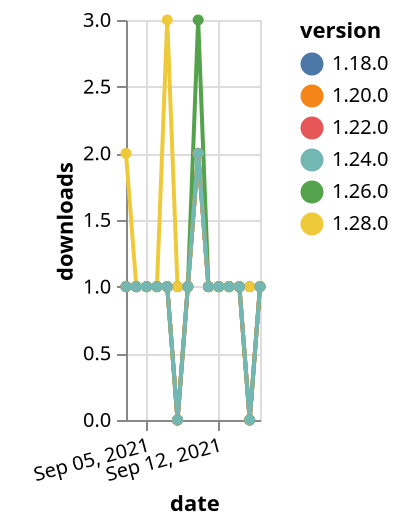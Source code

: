 {"$schema": "https://vega.github.io/schema/vega-lite/v5.json", "description": "A simple bar chart with embedded data.", "data": {"values": [{"date": "2021-09-03", "total": 276, "delta": 1, "version": "1.18.0"}, {"date": "2021-09-04", "total": 277, "delta": 1, "version": "1.18.0"}, {"date": "2021-09-05", "total": 278, "delta": 1, "version": "1.18.0"}, {"date": "2021-09-06", "total": 279, "delta": 1, "version": "1.18.0"}, {"date": "2021-09-07", "total": 280, "delta": 1, "version": "1.18.0"}, {"date": "2021-09-08", "total": 281, "delta": 1, "version": "1.18.0"}, {"date": "2021-09-09", "total": 282, "delta": 1, "version": "1.18.0"}, {"date": "2021-09-10", "total": 284, "delta": 2, "version": "1.18.0"}, {"date": "2021-09-11", "total": 285, "delta": 1, "version": "1.18.0"}, {"date": "2021-09-12", "total": 286, "delta": 1, "version": "1.18.0"}, {"date": "2021-09-13", "total": 287, "delta": 1, "version": "1.18.0"}, {"date": "2021-09-14", "total": 288, "delta": 1, "version": "1.18.0"}, {"date": "2021-09-15", "total": 289, "delta": 1, "version": "1.18.0"}, {"date": "2021-09-16", "total": 290, "delta": 1, "version": "1.18.0"}, {"date": "2021-09-03", "total": 270, "delta": 1, "version": "1.22.0"}, {"date": "2021-09-04", "total": 271, "delta": 1, "version": "1.22.0"}, {"date": "2021-09-05", "total": 272, "delta": 1, "version": "1.22.0"}, {"date": "2021-09-06", "total": 273, "delta": 1, "version": "1.22.0"}, {"date": "2021-09-07", "total": 274, "delta": 1, "version": "1.22.0"}, {"date": "2021-09-08", "total": 274, "delta": 0, "version": "1.22.0"}, {"date": "2021-09-09", "total": 275, "delta": 1, "version": "1.22.0"}, {"date": "2021-09-10", "total": 277, "delta": 2, "version": "1.22.0"}, {"date": "2021-09-11", "total": 278, "delta": 1, "version": "1.22.0"}, {"date": "2021-09-12", "total": 279, "delta": 1, "version": "1.22.0"}, {"date": "2021-09-13", "total": 280, "delta": 1, "version": "1.22.0"}, {"date": "2021-09-14", "total": 281, "delta": 1, "version": "1.22.0"}, {"date": "2021-09-15", "total": 281, "delta": 0, "version": "1.22.0"}, {"date": "2021-09-16", "total": 282, "delta": 1, "version": "1.22.0"}, {"date": "2021-09-03", "total": 136, "delta": 2, "version": "1.28.0"}, {"date": "2021-09-04", "total": 137, "delta": 1, "version": "1.28.0"}, {"date": "2021-09-05", "total": 138, "delta": 1, "version": "1.28.0"}, {"date": "2021-09-06", "total": 139, "delta": 1, "version": "1.28.0"}, {"date": "2021-09-07", "total": 142, "delta": 3, "version": "1.28.0"}, {"date": "2021-09-08", "total": 143, "delta": 1, "version": "1.28.0"}, {"date": "2021-09-09", "total": 144, "delta": 1, "version": "1.28.0"}, {"date": "2021-09-10", "total": 146, "delta": 2, "version": "1.28.0"}, {"date": "2021-09-11", "total": 147, "delta": 1, "version": "1.28.0"}, {"date": "2021-09-12", "total": 148, "delta": 1, "version": "1.28.0"}, {"date": "2021-09-13", "total": 149, "delta": 1, "version": "1.28.0"}, {"date": "2021-09-14", "total": 150, "delta": 1, "version": "1.28.0"}, {"date": "2021-09-15", "total": 151, "delta": 1, "version": "1.28.0"}, {"date": "2021-09-16", "total": 152, "delta": 1, "version": "1.28.0"}, {"date": "2021-09-03", "total": 245, "delta": 1, "version": "1.26.0"}, {"date": "2021-09-04", "total": 246, "delta": 1, "version": "1.26.0"}, {"date": "2021-09-05", "total": 247, "delta": 1, "version": "1.26.0"}, {"date": "2021-09-06", "total": 248, "delta": 1, "version": "1.26.0"}, {"date": "2021-09-07", "total": 249, "delta": 1, "version": "1.26.0"}, {"date": "2021-09-08", "total": 249, "delta": 0, "version": "1.26.0"}, {"date": "2021-09-09", "total": 250, "delta": 1, "version": "1.26.0"}, {"date": "2021-09-10", "total": 253, "delta": 3, "version": "1.26.0"}, {"date": "2021-09-11", "total": 254, "delta": 1, "version": "1.26.0"}, {"date": "2021-09-12", "total": 255, "delta": 1, "version": "1.26.0"}, {"date": "2021-09-13", "total": 256, "delta": 1, "version": "1.26.0"}, {"date": "2021-09-14", "total": 257, "delta": 1, "version": "1.26.0"}, {"date": "2021-09-15", "total": 257, "delta": 0, "version": "1.26.0"}, {"date": "2021-09-16", "total": 258, "delta": 1, "version": "1.26.0"}, {"date": "2021-09-03", "total": 203, "delta": 1, "version": "1.20.0"}, {"date": "2021-09-04", "total": 204, "delta": 1, "version": "1.20.0"}, {"date": "2021-09-05", "total": 205, "delta": 1, "version": "1.20.0"}, {"date": "2021-09-06", "total": 206, "delta": 1, "version": "1.20.0"}, {"date": "2021-09-07", "total": 207, "delta": 1, "version": "1.20.0"}, {"date": "2021-09-08", "total": 207, "delta": 0, "version": "1.20.0"}, {"date": "2021-09-09", "total": 208, "delta": 1, "version": "1.20.0"}, {"date": "2021-09-10", "total": 210, "delta": 2, "version": "1.20.0"}, {"date": "2021-09-11", "total": 211, "delta": 1, "version": "1.20.0"}, {"date": "2021-09-12", "total": 212, "delta": 1, "version": "1.20.0"}, {"date": "2021-09-13", "total": 213, "delta": 1, "version": "1.20.0"}, {"date": "2021-09-14", "total": 214, "delta": 1, "version": "1.20.0"}, {"date": "2021-09-15", "total": 214, "delta": 0, "version": "1.20.0"}, {"date": "2021-09-16", "total": 215, "delta": 1, "version": "1.20.0"}, {"date": "2021-09-03", "total": 184, "delta": 1, "version": "1.24.0"}, {"date": "2021-09-04", "total": 185, "delta": 1, "version": "1.24.0"}, {"date": "2021-09-05", "total": 186, "delta": 1, "version": "1.24.0"}, {"date": "2021-09-06", "total": 187, "delta": 1, "version": "1.24.0"}, {"date": "2021-09-07", "total": 188, "delta": 1, "version": "1.24.0"}, {"date": "2021-09-08", "total": 188, "delta": 0, "version": "1.24.0"}, {"date": "2021-09-09", "total": 189, "delta": 1, "version": "1.24.0"}, {"date": "2021-09-10", "total": 191, "delta": 2, "version": "1.24.0"}, {"date": "2021-09-11", "total": 192, "delta": 1, "version": "1.24.0"}, {"date": "2021-09-12", "total": 193, "delta": 1, "version": "1.24.0"}, {"date": "2021-09-13", "total": 194, "delta": 1, "version": "1.24.0"}, {"date": "2021-09-14", "total": 195, "delta": 1, "version": "1.24.0"}, {"date": "2021-09-15", "total": 195, "delta": 0, "version": "1.24.0"}, {"date": "2021-09-16", "total": 196, "delta": 1, "version": "1.24.0"}]}, "width": "container", "mark": {"type": "line", "point": {"filled": true}}, "encoding": {"x": {"field": "date", "type": "temporal", "timeUnit": "yearmonthdate", "title": "date", "axis": {"labelAngle": -15}}, "y": {"field": "delta", "type": "quantitative", "title": "downloads"}, "color": {"field": "version", "type": "nominal"}, "tooltip": {"field": "delta"}}}